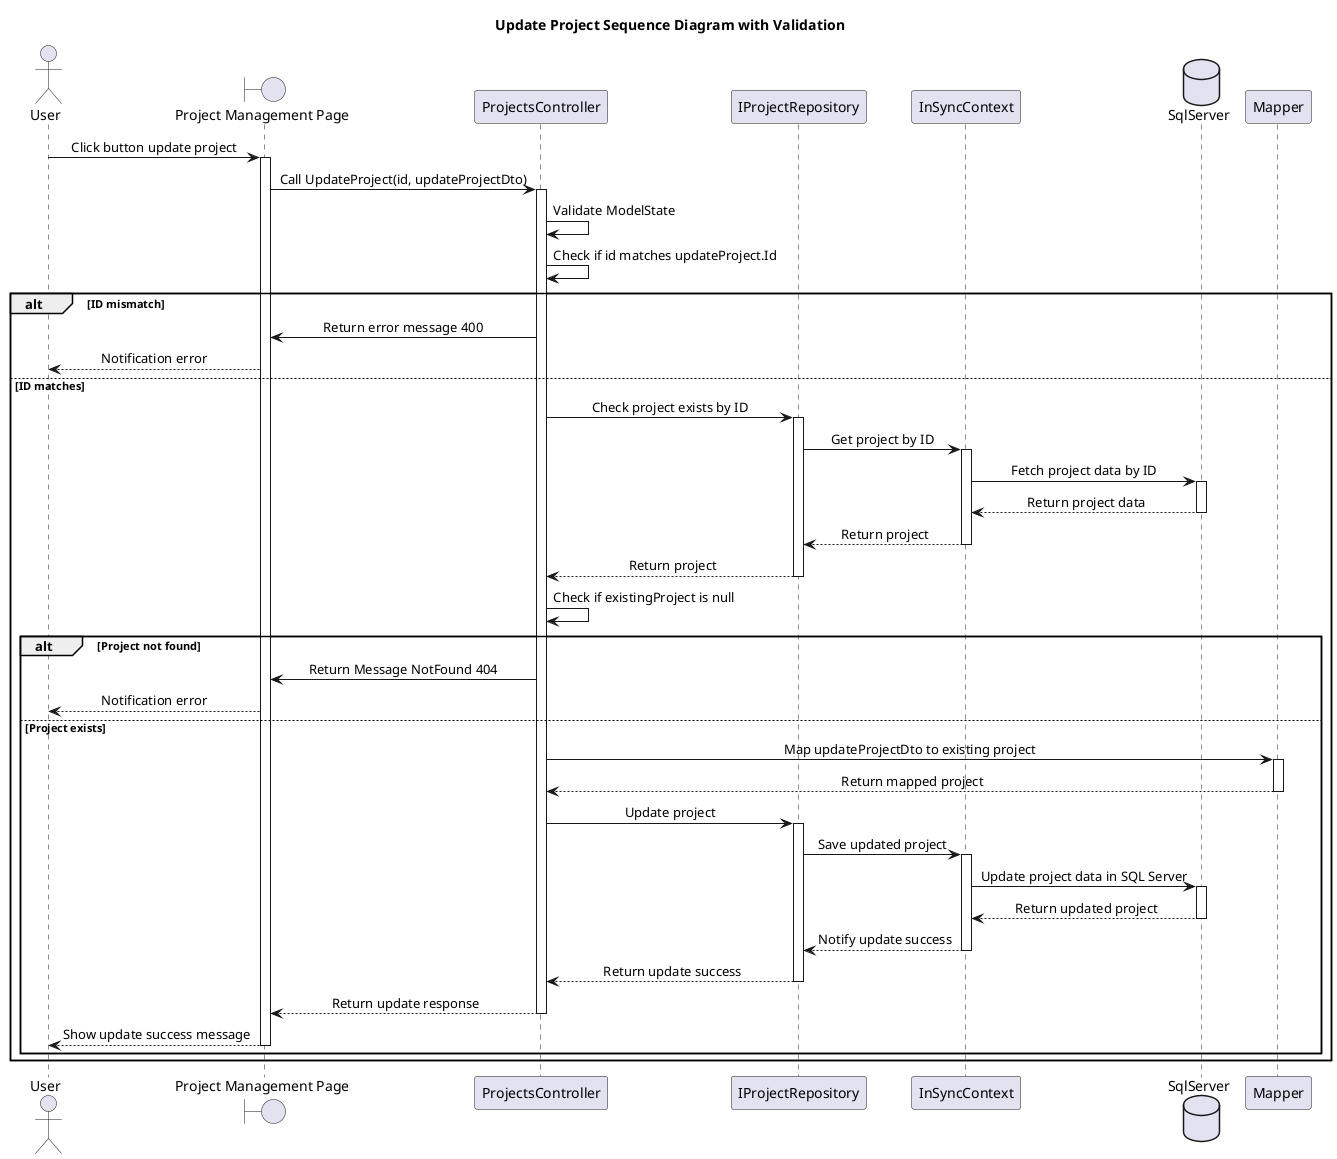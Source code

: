 @startuml
skinparam classAttributeIconSize 0
skinparam SequenceMessageAlignment center
Title Update Project Sequence Diagram with Validation

actor "User" as U
boundary "Project Management Page" as Hp
participant "ProjectsController" as ProController
participant "IProjectRepository" as IProRepo
participant "InSyncContext" as ISContext
database "SqlServer" as Db
participant "Mapper" as Mapper

U -> Hp : Click button update project
activate Hp

Hp -> ProController : Call UpdateProject(id, updateProjectDto)
activate ProController
ProController -> ProController : Validate ModelState
ProController -> ProController : Check if id matches updateProject.Id
alt ID mismatch
    ProController -> Hp : Return error message 400

    Hp --> U : Notification error   
else ID matches
    ProController -> IProRepo : Check project exists by ID
    activate IProRepo
    IProRepo -> ISContext : Get project by ID
    activate ISContext
    ISContext -> Db : Fetch project data by ID
    activate Db
    Db --> ISContext : Return project data
    deactivate Db
    ISContext --> IProRepo : Return project
    deactivate ISContext
    IProRepo --> ProController : Return project
    deactivate IProRepo

    ProController -> ProController : Check if existingProject is null
    alt Project not found
        ProController -> Hp : Return Message NotFound 404
        Hp --> U : Notification error
    else Project exists
        ProController -> Mapper : Map updateProjectDto to existing project
        activate Mapper
        Mapper --> ProController : Return mapped project
        deactivate Mapper

        ProController -> IProRepo : Update project
        activate IProRepo
        IProRepo -> ISContext : Save updated project
        activate ISContext
        ISContext -> Db : Update project data in SQL Server
        activate Db
        Db --> ISContext : Return updated project
        deactivate Db
        ISContext --> IProRepo : Notify update success
        deactivate ISContext
        IProRepo --> ProController : Return update success
        deactivate IProRepo

        ProController --> Hp : Return update response
        deactivate ProController
        Hp --> U : Show update success message
        deactivate Hp
    end
end

@enduml
